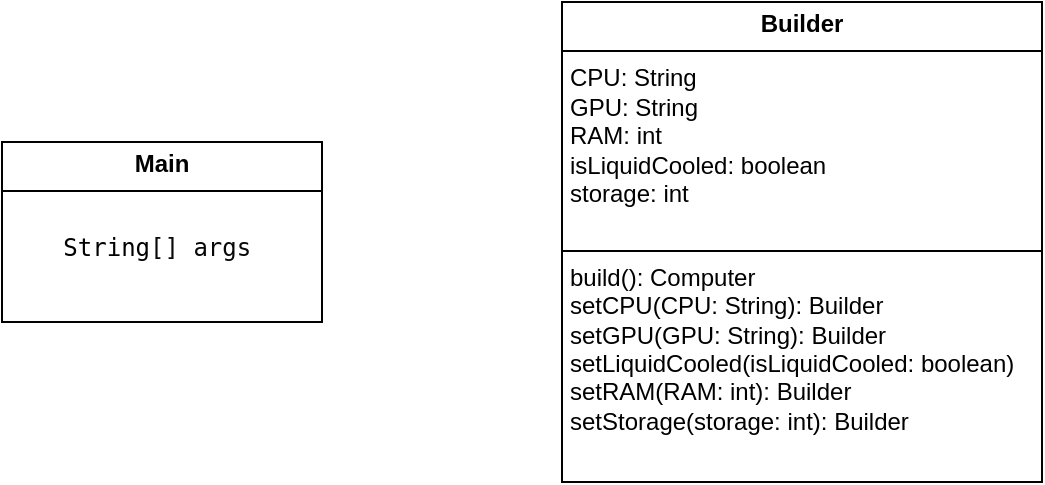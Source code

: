 <mxfile version="24.7.4">
  <diagram name="Сторінка-1" id="Ipni3v4e_C9QhnuXu4Wa">
    <mxGraphModel dx="880" dy="468" grid="1" gridSize="10" guides="1" tooltips="1" connect="1" arrows="1" fold="1" page="1" pageScale="1" pageWidth="827" pageHeight="1169" math="0" shadow="0">
      <root>
        <mxCell id="0" />
        <mxCell id="1" parent="0" />
        <mxCell id="Br8pPJOf7VIOoEOAqTRX-1" value="&lt;p style=&quot;margin:0px;margin-top:4px;text-align:center;&quot;&gt;&lt;b&gt;Main&lt;/b&gt;&lt;/p&gt;&lt;hr size=&quot;1&quot; style=&quot;border-style:solid;&quot;&gt;&lt;p style=&quot;margin:0px;margin-left:4px;&quot;&gt;&lt;br&gt;&lt;/p&gt;&lt;p style=&quot;margin:0px;margin-left:4px;&quot;&gt;&lt;span style=&quot;white-space: pre;&quot;&gt;&#x9;&lt;/span&gt;&lt;span style=&quot;background-color: rgb(255, 255, 255); font-family: &amp;quot;JetBrains Mono&amp;quot;, monospace;&quot;&gt;String&lt;/span&gt;&lt;span style=&quot;background-color: rgb(255, 255, 255); color: rgb(8, 8, 8); font-family: &amp;quot;JetBrains Mono&amp;quot;, monospace;&quot;&gt;[] args&lt;/span&gt;&lt;/p&gt;" style="verticalAlign=top;align=left;overflow=fill;html=1;whiteSpace=wrap;" vertex="1" parent="1">
          <mxGeometry x="80" y="230" width="160" height="90" as="geometry" />
        </mxCell>
        <mxCell id="Br8pPJOf7VIOoEOAqTRX-2" value="&lt;p style=&quot;margin:0px;margin-top:4px;text-align:center;&quot;&gt;&lt;b&gt;Builder&lt;/b&gt;&lt;/p&gt;&lt;hr size=&quot;1&quot; style=&quot;border-style:solid;&quot;&gt;&lt;p style=&quot;margin:0px;margin-left:4px;&quot;&gt;&lt;span style=&quot;background-color: initial;&quot;&gt;CPU: String&lt;/span&gt;&lt;br&gt;&lt;/p&gt;&lt;p style=&quot;margin: 0px 0px 0px 4px;&quot;&gt;GPU: String&lt;/p&gt;&lt;p style=&quot;margin: 0px 0px 0px 4px;&quot;&gt;RAM: int&lt;/p&gt;&lt;p style=&quot;margin: 0px 0px 0px 4px;&quot;&gt;isLiquidCooled: boolean&lt;/p&gt;&lt;p style=&quot;margin: 0px 0px 0px 4px;&quot;&gt;storage: int&lt;/p&gt;&lt;p style=&quot;margin:0px;margin-left:4px;&quot;&gt;&lt;br&gt;&lt;/p&gt;&lt;hr size=&quot;1&quot; style=&quot;border-style:solid;&quot;&gt;&lt;p style=&quot;margin:0px;margin-left:4px;&quot;&gt;build(): Computer&lt;/p&gt;&lt;p style=&quot;margin:0px;margin-left:4px;&quot;&gt;setCPU(CPU: String): Builder&lt;/p&gt;&lt;p style=&quot;margin:0px;margin-left:4px;&quot;&gt;setGPU(GPU: String): Builder&lt;br&gt;&lt;/p&gt;&lt;p style=&quot;margin:0px;margin-left:4px;&quot;&gt;setLiquidCooled(isLiquidCooled: boolean)&lt;/p&gt;&lt;p style=&quot;margin:0px;margin-left:4px;&quot;&gt;setRAM(RAM: int): Builder&lt;/p&gt;&lt;p style=&quot;margin:0px;margin-left:4px;&quot;&gt;setStorage(storage: int): Builder&lt;/p&gt;" style="verticalAlign=top;align=left;overflow=fill;html=1;whiteSpace=wrap;" vertex="1" parent="1">
          <mxGeometry x="360" y="160" width="240" height="240" as="geometry" />
        </mxCell>
      </root>
    </mxGraphModel>
  </diagram>
</mxfile>
